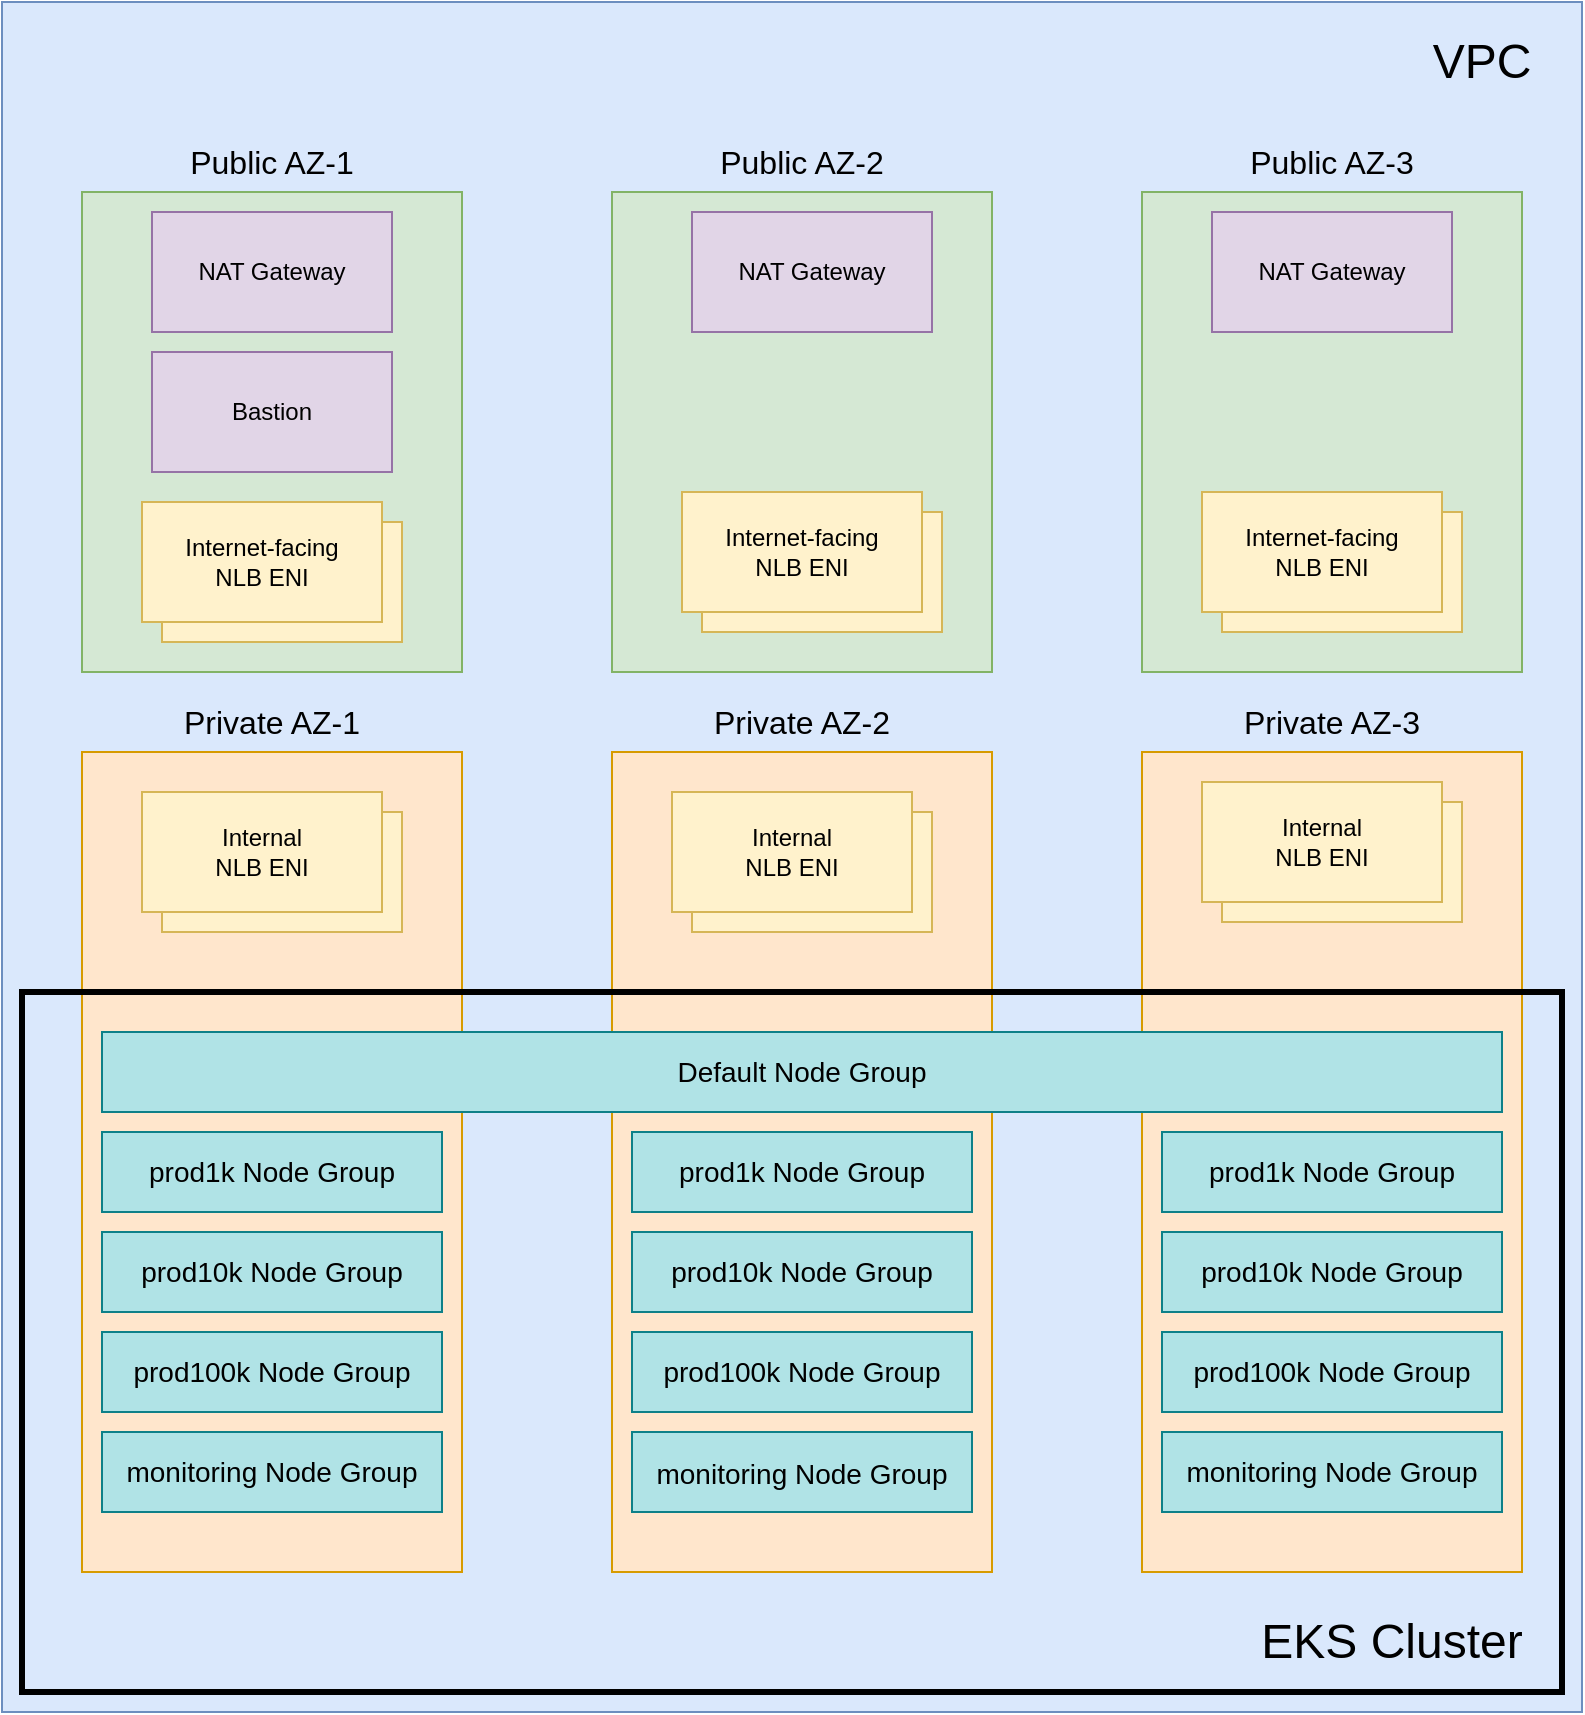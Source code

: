 <mxfile version="21.3.6" type="device">
  <diagram name="Page-1" id="wOth1ota07Pw-S6lClBJ">
    <mxGraphModel dx="1242" dy="742" grid="1" gridSize="10" guides="1" tooltips="1" connect="1" arrows="1" fold="1" page="1" pageScale="1" pageWidth="850" pageHeight="1100" math="0" shadow="0">
      <root>
        <mxCell id="0" />
        <mxCell id="1" parent="0" />
        <mxCell id="1PkU-f0ubo03ow83YB08-6" value="" style="rounded=0;whiteSpace=wrap;html=1;fillColor=#dae8fc;strokeColor=#6c8ebf;" vertex="1" parent="1">
          <mxGeometry x="20" y="35" width="790" height="855" as="geometry" />
        </mxCell>
        <mxCell id="1PkU-f0ubo03ow83YB08-4" value="VPC" style="text;html=1;strokeColor=none;fillColor=none;align=center;verticalAlign=middle;whiteSpace=wrap;rounded=0;fontSize=24;" vertex="1" parent="1">
          <mxGeometry x="730" y="50" width="60" height="30" as="geometry" />
        </mxCell>
        <mxCell id="1PkU-f0ubo03ow83YB08-5" value="" style="rounded=0;whiteSpace=wrap;html=1;fillColor=#d5e8d4;strokeColor=#82b366;" vertex="1" parent="1">
          <mxGeometry x="60" y="130" width="190" height="240" as="geometry" />
        </mxCell>
        <mxCell id="1PkU-f0ubo03ow83YB08-8" value="&lt;div&gt;Public AZ-1&lt;/div&gt;" style="text;html=1;strokeColor=none;fillColor=none;align=center;verticalAlign=middle;whiteSpace=wrap;rounded=0;fontSize=16;" vertex="1" parent="1">
          <mxGeometry x="90" y="100" width="130" height="30" as="geometry" />
        </mxCell>
        <mxCell id="1PkU-f0ubo03ow83YB08-9" value="" style="rounded=0;whiteSpace=wrap;html=1;fillColor=#d5e8d4;strokeColor=#82b366;" vertex="1" parent="1">
          <mxGeometry x="325" y="130" width="190" height="240" as="geometry" />
        </mxCell>
        <mxCell id="1PkU-f0ubo03ow83YB08-10" value="Public AZ-2" style="text;html=1;strokeColor=none;fillColor=none;align=center;verticalAlign=middle;whiteSpace=wrap;rounded=0;fontSize=16;" vertex="1" parent="1">
          <mxGeometry x="355" y="100" width="130" height="30" as="geometry" />
        </mxCell>
        <mxCell id="1PkU-f0ubo03ow83YB08-11" value="" style="rounded=0;whiteSpace=wrap;html=1;fillColor=#d5e8d4;strokeColor=#82b366;" vertex="1" parent="1">
          <mxGeometry x="590" y="130" width="190" height="240" as="geometry" />
        </mxCell>
        <mxCell id="1PkU-f0ubo03ow83YB08-12" value="Public AZ-3" style="text;html=1;strokeColor=none;fillColor=none;align=center;verticalAlign=middle;whiteSpace=wrap;rounded=0;fontSize=16;" vertex="1" parent="1">
          <mxGeometry x="620" y="100" width="130" height="30" as="geometry" />
        </mxCell>
        <mxCell id="1PkU-f0ubo03ow83YB08-13" value="" style="rounded=0;whiteSpace=wrap;html=1;fillColor=#ffe6cc;strokeColor=#d79b00;" vertex="1" parent="1">
          <mxGeometry x="60" y="410" width="190" height="410" as="geometry" />
        </mxCell>
        <mxCell id="1PkU-f0ubo03ow83YB08-14" value="Private AZ-1" style="text;html=1;strokeColor=none;fillColor=none;align=center;verticalAlign=middle;whiteSpace=wrap;rounded=0;fontSize=16;" vertex="1" parent="1">
          <mxGeometry x="90" y="380" width="130" height="30" as="geometry" />
        </mxCell>
        <mxCell id="1PkU-f0ubo03ow83YB08-15" value="" style="rounded=0;whiteSpace=wrap;html=1;fillColor=#ffe6cc;strokeColor=#d79b00;" vertex="1" parent="1">
          <mxGeometry x="325" y="410" width="190" height="410" as="geometry" />
        </mxCell>
        <mxCell id="1PkU-f0ubo03ow83YB08-16" value="&lt;div&gt;Private AZ-2&lt;/div&gt;" style="text;html=1;strokeColor=none;fillColor=none;align=center;verticalAlign=middle;whiteSpace=wrap;rounded=0;fontSize=16;" vertex="1" parent="1">
          <mxGeometry x="355" y="380" width="130" height="30" as="geometry" />
        </mxCell>
        <mxCell id="1PkU-f0ubo03ow83YB08-17" value="" style="rounded=0;whiteSpace=wrap;html=1;fillColor=#ffe6cc;strokeColor=#d79b00;" vertex="1" parent="1">
          <mxGeometry x="590" y="410" width="190" height="410" as="geometry" />
        </mxCell>
        <mxCell id="1PkU-f0ubo03ow83YB08-18" value="Private AZ-3" style="text;html=1;strokeColor=none;fillColor=none;align=center;verticalAlign=middle;whiteSpace=wrap;rounded=0;fontSize=16;" vertex="1" parent="1">
          <mxGeometry x="620" y="380" width="130" height="30" as="geometry" />
        </mxCell>
        <mxCell id="1PkU-f0ubo03ow83YB08-19" value="NAT Gateway" style="rounded=0;whiteSpace=wrap;html=1;fillColor=#e1d5e7;strokeColor=#9673a6;" vertex="1" parent="1">
          <mxGeometry x="95" y="140" width="120" height="60" as="geometry" />
        </mxCell>
        <mxCell id="1PkU-f0ubo03ow83YB08-20" value="NAT Gateway" style="rounded=0;whiteSpace=wrap;html=1;fillColor=#e1d5e7;strokeColor=#9673a6;" vertex="1" parent="1">
          <mxGeometry x="365" y="140" width="120" height="60" as="geometry" />
        </mxCell>
        <mxCell id="1PkU-f0ubo03ow83YB08-21" value="NAT Gateway" style="rounded=0;whiteSpace=wrap;html=1;fillColor=#e1d5e7;strokeColor=#9673a6;" vertex="1" parent="1">
          <mxGeometry x="625" y="140" width="120" height="60" as="geometry" />
        </mxCell>
        <mxCell id="1PkU-f0ubo03ow83YB08-22" value="Bastion" style="rounded=0;whiteSpace=wrap;html=1;fillColor=#e1d5e7;strokeColor=#9673a6;" vertex="1" parent="1">
          <mxGeometry x="95" y="210" width="120" height="60" as="geometry" />
        </mxCell>
        <mxCell id="1PkU-f0ubo03ow83YB08-24" value="" style="rounded=0;whiteSpace=wrap;html=1;fillColor=#fff2cc;strokeColor=#d6b656;" vertex="1" parent="1">
          <mxGeometry x="100" y="295" width="120" height="60" as="geometry" />
        </mxCell>
        <mxCell id="1PkU-f0ubo03ow83YB08-23" value="Internet-facing&lt;br&gt;NLB ENI" style="rounded=0;whiteSpace=wrap;html=1;fillColor=#fff2cc;strokeColor=#d6b656;" vertex="1" parent="1">
          <mxGeometry x="90" y="285" width="120" height="60" as="geometry" />
        </mxCell>
        <mxCell id="1PkU-f0ubo03ow83YB08-25" value="" style="rounded=0;whiteSpace=wrap;html=1;fillColor=#fff2cc;strokeColor=#d6b656;" vertex="1" parent="1">
          <mxGeometry x="370" y="290" width="120" height="60" as="geometry" />
        </mxCell>
        <mxCell id="1PkU-f0ubo03ow83YB08-26" value="Internet-facing&lt;br&gt;NLB ENI" style="rounded=0;whiteSpace=wrap;html=1;fillColor=#fff2cc;strokeColor=#d6b656;" vertex="1" parent="1">
          <mxGeometry x="360" y="280" width="120" height="60" as="geometry" />
        </mxCell>
        <mxCell id="1PkU-f0ubo03ow83YB08-27" value="" style="rounded=0;whiteSpace=wrap;html=1;fillColor=#fff2cc;strokeColor=#d6b656;" vertex="1" parent="1">
          <mxGeometry x="630" y="290" width="120" height="60" as="geometry" />
        </mxCell>
        <mxCell id="1PkU-f0ubo03ow83YB08-28" value="Internet-facing&lt;br&gt;NLB ENI" style="rounded=0;whiteSpace=wrap;html=1;fillColor=#fff2cc;strokeColor=#d6b656;" vertex="1" parent="1">
          <mxGeometry x="620" y="280" width="120" height="60" as="geometry" />
        </mxCell>
        <mxCell id="1PkU-f0ubo03ow83YB08-29" value="" style="rounded=0;whiteSpace=wrap;html=1;fillColor=#fff2cc;strokeColor=#d6b656;" vertex="1" parent="1">
          <mxGeometry x="100" y="440" width="120" height="60" as="geometry" />
        </mxCell>
        <mxCell id="1PkU-f0ubo03ow83YB08-30" value="Internal&lt;br&gt;NLB ENI" style="rounded=0;whiteSpace=wrap;html=1;fillColor=#fff2cc;strokeColor=#d6b656;" vertex="1" parent="1">
          <mxGeometry x="90" y="430" width="120" height="60" as="geometry" />
        </mxCell>
        <mxCell id="1PkU-f0ubo03ow83YB08-31" value="" style="rounded=0;whiteSpace=wrap;html=1;fillColor=#fff2cc;strokeColor=#d6b656;" vertex="1" parent="1">
          <mxGeometry x="365" y="440" width="120" height="60" as="geometry" />
        </mxCell>
        <mxCell id="1PkU-f0ubo03ow83YB08-32" value="Internal&lt;br&gt;NLB ENI" style="rounded=0;whiteSpace=wrap;html=1;fillColor=#fff2cc;strokeColor=#d6b656;" vertex="1" parent="1">
          <mxGeometry x="355" y="430" width="120" height="60" as="geometry" />
        </mxCell>
        <mxCell id="1PkU-f0ubo03ow83YB08-33" value="" style="rounded=0;whiteSpace=wrap;html=1;fillColor=#fff2cc;strokeColor=#d6b656;" vertex="1" parent="1">
          <mxGeometry x="630" y="435" width="120" height="60" as="geometry" />
        </mxCell>
        <mxCell id="1PkU-f0ubo03ow83YB08-34" value="Internal&lt;br&gt;NLB ENI" style="rounded=0;whiteSpace=wrap;html=1;fillColor=#fff2cc;strokeColor=#d6b656;" vertex="1" parent="1">
          <mxGeometry x="620" y="425" width="120" height="60" as="geometry" />
        </mxCell>
        <mxCell id="1PkU-f0ubo03ow83YB08-35" value="" style="rounded=0;whiteSpace=wrap;html=1;fillColor=none;strokeWidth=3;" vertex="1" parent="1">
          <mxGeometry x="30" y="530" width="770" height="350" as="geometry" />
        </mxCell>
        <mxCell id="1PkU-f0ubo03ow83YB08-36" value="EKS Cluster" style="text;html=1;strokeColor=none;fillColor=none;align=center;verticalAlign=middle;whiteSpace=wrap;rounded=0;fontSize=24;" vertex="1" parent="1">
          <mxGeometry x="640" y="840" width="150" height="30" as="geometry" />
        </mxCell>
        <mxCell id="1PkU-f0ubo03ow83YB08-37" value="&lt;font style=&quot;font-size: 14px;&quot;&gt;Default Node Group&lt;/font&gt;" style="rounded=0;whiteSpace=wrap;html=1;fillColor=#b0e3e6;strokeColor=#0e8088;" vertex="1" parent="1">
          <mxGeometry x="70" y="550" width="700" height="40" as="geometry" />
        </mxCell>
        <mxCell id="1PkU-f0ubo03ow83YB08-39" value="&lt;font style=&quot;font-size: 14px;&quot;&gt;prod1k Node Group&lt;/font&gt;" style="rounded=0;whiteSpace=wrap;html=1;fillColor=#b0e3e6;strokeColor=#0e8088;" vertex="1" parent="1">
          <mxGeometry x="70" y="600" width="170" height="40" as="geometry" />
        </mxCell>
        <mxCell id="1PkU-f0ubo03ow83YB08-40" value="&lt;font style=&quot;font-size: 14px;&quot;&gt;prod1k Node Group&lt;/font&gt;" style="rounded=0;whiteSpace=wrap;html=1;fillColor=#b0e3e6;strokeColor=#0e8088;" vertex="1" parent="1">
          <mxGeometry x="335" y="600" width="170" height="40" as="geometry" />
        </mxCell>
        <mxCell id="1PkU-f0ubo03ow83YB08-41" value="&lt;font style=&quot;font-size: 14px;&quot;&gt;prod1k Node Group&lt;/font&gt;" style="rounded=0;whiteSpace=wrap;html=1;fillColor=#b0e3e6;strokeColor=#0e8088;" vertex="1" parent="1">
          <mxGeometry x="600" y="600" width="170" height="40" as="geometry" />
        </mxCell>
        <mxCell id="1PkU-f0ubo03ow83YB08-42" value="&lt;font style=&quot;font-size: 14px;&quot;&gt;prod10k Node Group&lt;/font&gt;" style="rounded=0;whiteSpace=wrap;html=1;fillColor=#b0e3e6;strokeColor=#0e8088;" vertex="1" parent="1">
          <mxGeometry x="70" y="650" width="170" height="40" as="geometry" />
        </mxCell>
        <mxCell id="1PkU-f0ubo03ow83YB08-43" value="&lt;font style=&quot;font-size: 14px;&quot;&gt;prod10k Node Group&lt;/font&gt;" style="rounded=0;whiteSpace=wrap;html=1;fillColor=#b0e3e6;strokeColor=#0e8088;" vertex="1" parent="1">
          <mxGeometry x="335" y="650" width="170" height="40" as="geometry" />
        </mxCell>
        <mxCell id="1PkU-f0ubo03ow83YB08-44" value="&lt;font style=&quot;font-size: 14px;&quot;&gt;prod10k Node Group&lt;/font&gt;" style="rounded=0;whiteSpace=wrap;html=1;fillColor=#b0e3e6;strokeColor=#0e8088;" vertex="1" parent="1">
          <mxGeometry x="600" y="650" width="170" height="40" as="geometry" />
        </mxCell>
        <mxCell id="1PkU-f0ubo03ow83YB08-45" value="&lt;font style=&quot;font-size: 14px;&quot;&gt;prod100k Node Group&lt;/font&gt;" style="rounded=0;whiteSpace=wrap;html=1;fillColor=#b0e3e6;strokeColor=#0e8088;" vertex="1" parent="1">
          <mxGeometry x="70" y="700" width="170" height="40" as="geometry" />
        </mxCell>
        <mxCell id="1PkU-f0ubo03ow83YB08-46" value="&lt;font style=&quot;font-size: 14px;&quot;&gt;prod100k Node Group&lt;/font&gt;" style="rounded=0;whiteSpace=wrap;html=1;fillColor=#b0e3e6;strokeColor=#0e8088;" vertex="1" parent="1">
          <mxGeometry x="335" y="700" width="170" height="40" as="geometry" />
        </mxCell>
        <mxCell id="1PkU-f0ubo03ow83YB08-47" value="&lt;font style=&quot;font-size: 14px;&quot;&gt;prod100k Node Group&lt;/font&gt;" style="rounded=0;whiteSpace=wrap;html=1;fillColor=#b0e3e6;strokeColor=#0e8088;" vertex="1" parent="1">
          <mxGeometry x="600" y="700" width="170" height="40" as="geometry" />
        </mxCell>
        <mxCell id="1PkU-f0ubo03ow83YB08-48" value="&lt;font style=&quot;font-size: 14px;&quot;&gt;monitoring Node Group&lt;/font&gt;" style="rounded=0;whiteSpace=wrap;html=1;fillColor=#b0e3e6;strokeColor=#0e8088;" vertex="1" parent="1">
          <mxGeometry x="70" y="750" width="170" height="40" as="geometry" />
        </mxCell>
        <mxCell id="1PkU-f0ubo03ow83YB08-49" value="&lt;div style=&quot;font-size: 15px;&quot;&gt;&lt;font style=&quot;font-size: 14px;&quot;&gt;monitoring Node Group&lt;/font&gt;&lt;/div&gt;" style="rounded=0;whiteSpace=wrap;html=1;fillColor=#b0e3e6;strokeColor=#0e8088;" vertex="1" parent="1">
          <mxGeometry x="335" y="750" width="170" height="40" as="geometry" />
        </mxCell>
        <mxCell id="1PkU-f0ubo03ow83YB08-50" value="&lt;font style=&quot;font-size: 14px;&quot;&gt;monitoring Node Group&lt;/font&gt;" style="rounded=0;whiteSpace=wrap;html=1;fillColor=#b0e3e6;strokeColor=#0e8088;" vertex="1" parent="1">
          <mxGeometry x="600" y="750" width="170" height="40" as="geometry" />
        </mxCell>
      </root>
    </mxGraphModel>
  </diagram>
</mxfile>
